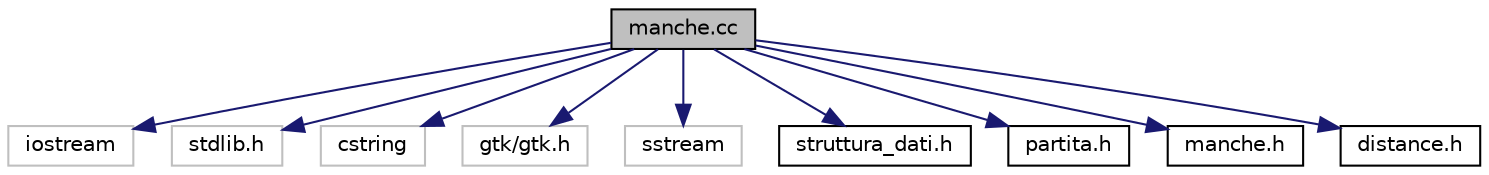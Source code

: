 digraph "manche.cc"
{
  edge [fontname="Helvetica",fontsize="10",labelfontname="Helvetica",labelfontsize="10"];
  node [fontname="Helvetica",fontsize="10",shape=record];
  Node1 [label="manche.cc",height=0.2,width=0.4,color="black", fillcolor="grey75", style="filled", fontcolor="black"];
  Node1 -> Node2 [color="midnightblue",fontsize="10",style="solid",fontname="Helvetica"];
  Node2 [label="iostream",height=0.2,width=0.4,color="grey75", fillcolor="white", style="filled"];
  Node1 -> Node3 [color="midnightblue",fontsize="10",style="solid",fontname="Helvetica"];
  Node3 [label="stdlib.h",height=0.2,width=0.4,color="grey75", fillcolor="white", style="filled"];
  Node1 -> Node4 [color="midnightblue",fontsize="10",style="solid",fontname="Helvetica"];
  Node4 [label="cstring",height=0.2,width=0.4,color="grey75", fillcolor="white", style="filled"];
  Node1 -> Node5 [color="midnightblue",fontsize="10",style="solid",fontname="Helvetica"];
  Node5 [label="gtk/gtk.h",height=0.2,width=0.4,color="grey75", fillcolor="white", style="filled"];
  Node1 -> Node6 [color="midnightblue",fontsize="10",style="solid",fontname="Helvetica"];
  Node6 [label="sstream",height=0.2,width=0.4,color="grey75", fillcolor="white", style="filled"];
  Node1 -> Node7 [color="midnightblue",fontsize="10",style="solid",fontname="Helvetica"];
  Node7 [label="struttura_dati.h",height=0.2,width=0.4,color="black", fillcolor="white", style="filled",URL="$struttura__dati_8h.html",tooltip="File contenente dichiarazioni di strutture e variabili condivise a tutti i file. "];
  Node1 -> Node8 [color="midnightblue",fontsize="10",style="solid",fontname="Helvetica"];
  Node8 [label="partita.h",height=0.2,width=0.4,color="black", fillcolor="white", style="filled",URL="$partita_8h.html",tooltip="Header del modulo partita. "];
  Node1 -> Node9 [color="midnightblue",fontsize="10",style="solid",fontname="Helvetica"];
  Node9 [label="manche.h",height=0.2,width=0.4,color="black", fillcolor="white", style="filled",URL="$manche_8h.html",tooltip="Header del modulo manche. "];
  Node1 -> Node10 [color="midnightblue",fontsize="10",style="solid",fontname="Helvetica"];
  Node10 [label="distance.h",height=0.2,width=0.4,color="black", fillcolor="white", style="filled",URL="$distance_8h.html",tooltip="Header del modulo distance. "];
}
